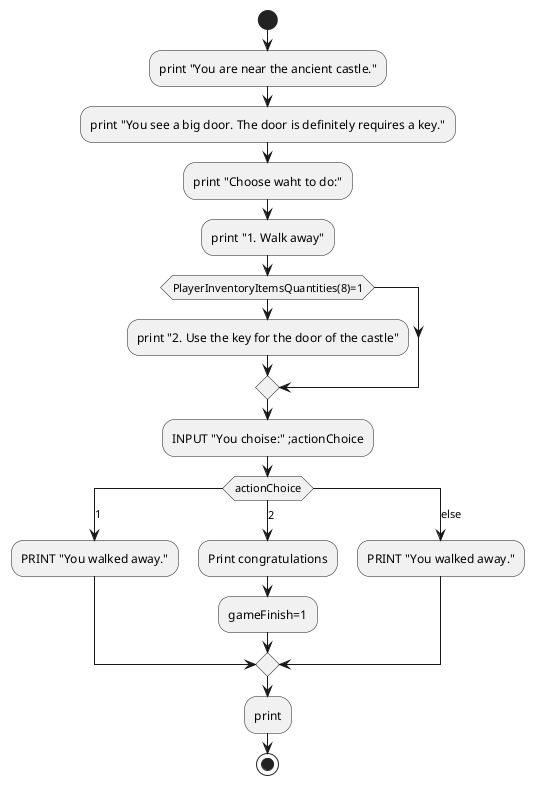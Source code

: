 @startuml castle
start

:print "You are near the ancient castle.";
:print "You see a big door. The door is definitely requires a key.";
:print "Choose waht to do:";
:print "1. Walk away";
if (PlayerInventoryItemsQuantities(8)=1) then
    :print "2. Use the key for the door of the castle";
endif
:INPUT "You choise:" ;actionChoice;

switch(actionChoice)
    case (1)
        :PRINT "You walked away.";

    case (2)
        :Print congratulations;
        :gameFinish=1;

    CASE (else)
        :PRINT "You walked away.";

endswitch

:print;

stop

@enduml
